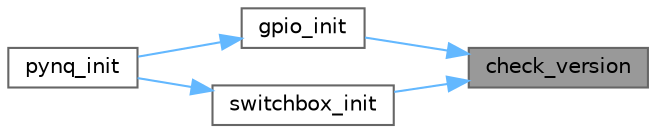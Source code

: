 digraph "check_version"
{
 // LATEX_PDF_SIZE
  bgcolor="transparent";
  edge [fontname=Helvetica,fontsize=10,labelfontname=Helvetica,labelfontsize=10];
  node [fontname=Helvetica,fontsize=10,shape=box,height=0.2,width=0.4];
  rankdir="RL";
  Node1 [id="Node000001",label="check_version",height=0.2,width=0.4,color="gray40", fillcolor="grey60", style="filled", fontcolor="black",tooltip=" "];
  Node1 -> Node2 [id="edge1_Node000001_Node000002",dir="back",color="steelblue1",style="solid",tooltip=" "];
  Node2 [id="Node000002",label="gpio_init",height=0.2,width=0.4,color="grey40", fillcolor="white", style="filled",URL="$group__GPIO.html#gafdbe206b3c49f019757ab09b3cf52b9c",tooltip=" "];
  Node2 -> Node3 [id="edge2_Node000002_Node000003",dir="back",color="steelblue1",style="solid",tooltip=" "];
  Node3 [id="Node000003",label="pynq_init",height=0.2,width=0.4,color="grey40", fillcolor="white", style="filled",URL="$libpynq_8c.html#a3c76b9633e9988436c3e3555be805728",tooltip="Initialise the switchbox and GPIO of the PYNQ."];
  Node1 -> Node4 [id="edge3_Node000001_Node000004",dir="back",color="steelblue1",style="solid",tooltip=" "];
  Node4 [id="Node000004",label="switchbox_init",height=0.2,width=0.4,color="grey40", fillcolor="white", style="filled",URL="$group__SWITCHBOX.html#gaa08d84687c6b7fcfae8d1ea0e067306f",tooltip="Initializes the switch box."];
  Node4 -> Node3 [id="edge4_Node000004_Node000003",dir="back",color="steelblue1",style="solid",tooltip=" "];
}

